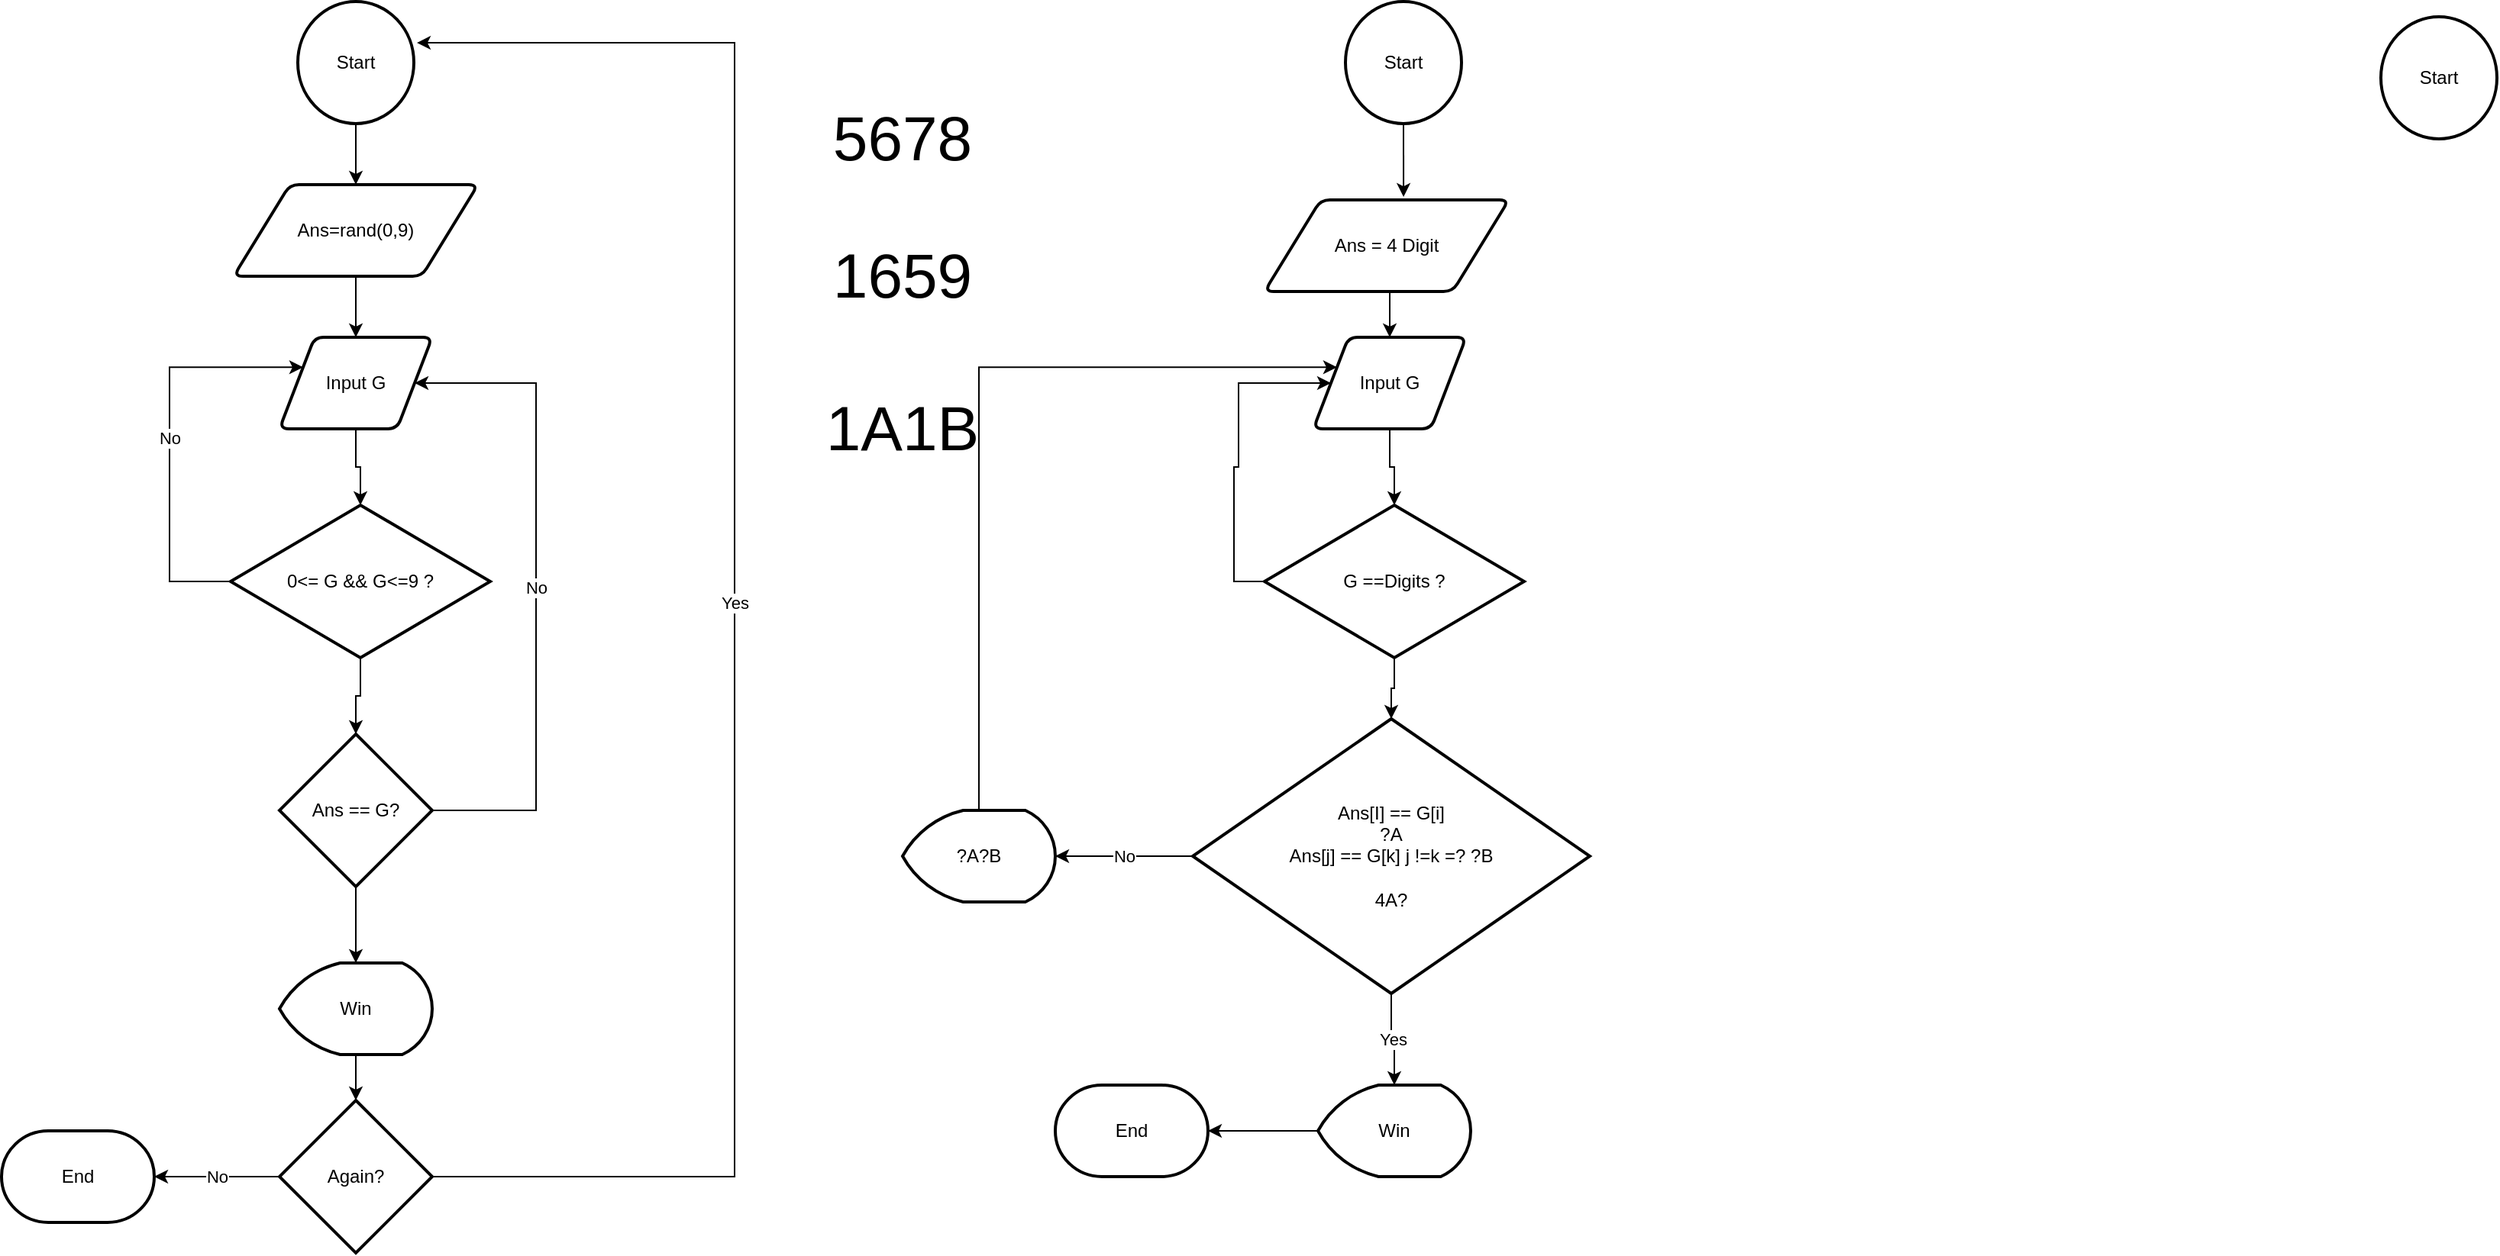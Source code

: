 <mxfile version="24.7.17">
  <diagram id="Rgxhzg7MujGGlVrX6vZS" name="第1頁">
    <mxGraphModel dx="1077" dy="786" grid="1" gridSize="10" guides="1" tooltips="1" connect="1" arrows="1" fold="1" page="1" pageScale="1" pageWidth="827" pageHeight="1169" math="0" shadow="0">
      <root>
        <mxCell id="0" />
        <mxCell id="1" parent="0" />
        <mxCell id="_xvmi38q4V5Hyk7OI130-4" style="edgeStyle=orthogonalEdgeStyle;rounded=0;orthogonalLoop=1;jettySize=auto;html=1;exitX=0.5;exitY=1;exitDx=0;exitDy=0;exitPerimeter=0;" edge="1" parent="1" source="_xvmi38q4V5Hyk7OI130-1" target="_xvmi38q4V5Hyk7OI130-2">
          <mxGeometry relative="1" as="geometry" />
        </mxCell>
        <mxCell id="_xvmi38q4V5Hyk7OI130-5" style="edgeStyle=orthogonalEdgeStyle;rounded=0;orthogonalLoop=1;jettySize=auto;html=1;exitX=0.5;exitY=1;exitDx=0;exitDy=0;exitPerimeter=0;" edge="1" parent="1" source="_xvmi38q4V5Hyk7OI130-1" target="_xvmi38q4V5Hyk7OI130-3">
          <mxGeometry relative="1" as="geometry" />
        </mxCell>
        <mxCell id="_xvmi38q4V5Hyk7OI130-1" value="Start" style="strokeWidth=2;html=1;shape=mxgraph.flowchart.start_2;whiteSpace=wrap;" vertex="1" parent="1">
          <mxGeometry x="364" y="20" width="76" height="80" as="geometry" />
        </mxCell>
        <mxCell id="_xvmi38q4V5Hyk7OI130-2" value="Ans=rand(0,9)" style="shape=parallelogram;html=1;strokeWidth=2;perimeter=parallelogramPerimeter;whiteSpace=wrap;rounded=1;arcSize=12;size=0.23;" vertex="1" parent="1">
          <mxGeometry x="322" y="140" width="160" height="60" as="geometry" />
        </mxCell>
        <mxCell id="_xvmi38q4V5Hyk7OI130-3" value="Input G" style="shape=parallelogram;html=1;strokeWidth=2;perimeter=parallelogramPerimeter;whiteSpace=wrap;rounded=1;arcSize=12;size=0.23;" vertex="1" parent="1">
          <mxGeometry x="352" y="240" width="100" height="60" as="geometry" />
        </mxCell>
        <mxCell id="_xvmi38q4V5Hyk7OI130-9" value="No" style="edgeStyle=orthogonalEdgeStyle;rounded=0;orthogonalLoop=1;jettySize=auto;html=1;exitX=0;exitY=0.5;exitDx=0;exitDy=0;exitPerimeter=0;entryX=0;entryY=0.25;entryDx=0;entryDy=0;" edge="1" parent="1" source="_xvmi38q4V5Hyk7OI130-7" target="_xvmi38q4V5Hyk7OI130-3">
          <mxGeometry relative="1" as="geometry">
            <Array as="points">
              <mxPoint x="280" y="400" />
              <mxPoint x="280" y="260" />
            </Array>
          </mxGeometry>
        </mxCell>
        <mxCell id="_xvmi38q4V5Hyk7OI130-7" value="0&amp;lt;= G &amp;amp;&amp;amp; G&amp;lt;=9 ?" style="strokeWidth=2;html=1;shape=mxgraph.flowchart.decision;whiteSpace=wrap;" vertex="1" parent="1">
          <mxGeometry x="320" y="350" width="170" height="100" as="geometry" />
        </mxCell>
        <mxCell id="_xvmi38q4V5Hyk7OI130-8" style="edgeStyle=orthogonalEdgeStyle;rounded=0;orthogonalLoop=1;jettySize=auto;html=1;exitX=0.5;exitY=1;exitDx=0;exitDy=0;entryX=0.5;entryY=0;entryDx=0;entryDy=0;entryPerimeter=0;" edge="1" parent="1" source="_xvmi38q4V5Hyk7OI130-3" target="_xvmi38q4V5Hyk7OI130-7">
          <mxGeometry relative="1" as="geometry" />
        </mxCell>
        <mxCell id="_xvmi38q4V5Hyk7OI130-12" value="No" style="edgeStyle=orthogonalEdgeStyle;rounded=0;orthogonalLoop=1;jettySize=auto;html=1;exitX=1;exitY=0.5;exitDx=0;exitDy=0;exitPerimeter=0;entryX=1;entryY=0.5;entryDx=0;entryDy=0;" edge="1" parent="1" source="_xvmi38q4V5Hyk7OI130-10" target="_xvmi38q4V5Hyk7OI130-3">
          <mxGeometry relative="1" as="geometry">
            <Array as="points">
              <mxPoint x="520" y="550" />
              <mxPoint x="520" y="270" />
            </Array>
          </mxGeometry>
        </mxCell>
        <mxCell id="_xvmi38q4V5Hyk7OI130-10" value="Ans == G?" style="strokeWidth=2;html=1;shape=mxgraph.flowchart.decision;whiteSpace=wrap;" vertex="1" parent="1">
          <mxGeometry x="352" y="500" width="100" height="100" as="geometry" />
        </mxCell>
        <mxCell id="_xvmi38q4V5Hyk7OI130-11" style="edgeStyle=orthogonalEdgeStyle;rounded=0;orthogonalLoop=1;jettySize=auto;html=1;exitX=0.5;exitY=1;exitDx=0;exitDy=0;exitPerimeter=0;entryX=0.5;entryY=0;entryDx=0;entryDy=0;entryPerimeter=0;" edge="1" parent="1" source="_xvmi38q4V5Hyk7OI130-7" target="_xvmi38q4V5Hyk7OI130-10">
          <mxGeometry relative="1" as="geometry" />
        </mxCell>
        <mxCell id="_xvmi38q4V5Hyk7OI130-13" value="Win" style="strokeWidth=2;html=1;shape=mxgraph.flowchart.display;whiteSpace=wrap;" vertex="1" parent="1">
          <mxGeometry x="352" y="650" width="100" height="60" as="geometry" />
        </mxCell>
        <mxCell id="_xvmi38q4V5Hyk7OI130-14" style="edgeStyle=orthogonalEdgeStyle;rounded=0;orthogonalLoop=1;jettySize=auto;html=1;exitX=0.5;exitY=1;exitDx=0;exitDy=0;exitPerimeter=0;entryX=0.5;entryY=0;entryDx=0;entryDy=0;entryPerimeter=0;" edge="1" parent="1" source="_xvmi38q4V5Hyk7OI130-10" target="_xvmi38q4V5Hyk7OI130-13">
          <mxGeometry relative="1" as="geometry" />
        </mxCell>
        <mxCell id="_xvmi38q4V5Hyk7OI130-15" value="Again?" style="strokeWidth=2;html=1;shape=mxgraph.flowchart.decision;whiteSpace=wrap;" vertex="1" parent="1">
          <mxGeometry x="352" y="740" width="100" height="100" as="geometry" />
        </mxCell>
        <mxCell id="_xvmi38q4V5Hyk7OI130-16" value="Yes" style="edgeStyle=orthogonalEdgeStyle;rounded=0;orthogonalLoop=1;jettySize=auto;html=1;entryX=1.026;entryY=0.338;entryDx=0;entryDy=0;entryPerimeter=0;" edge="1" parent="1" source="_xvmi38q4V5Hyk7OI130-15" target="_xvmi38q4V5Hyk7OI130-1">
          <mxGeometry relative="1" as="geometry">
            <Array as="points">
              <mxPoint x="650" y="790" />
              <mxPoint x="650" y="47" />
            </Array>
          </mxGeometry>
        </mxCell>
        <mxCell id="_xvmi38q4V5Hyk7OI130-17" style="edgeStyle=orthogonalEdgeStyle;rounded=0;orthogonalLoop=1;jettySize=auto;html=1;exitX=0.5;exitY=1;exitDx=0;exitDy=0;exitPerimeter=0;entryX=0.5;entryY=0;entryDx=0;entryDy=0;entryPerimeter=0;" edge="1" parent="1" source="_xvmi38q4V5Hyk7OI130-13" target="_xvmi38q4V5Hyk7OI130-15">
          <mxGeometry relative="1" as="geometry" />
        </mxCell>
        <mxCell id="_xvmi38q4V5Hyk7OI130-18" value="End" style="strokeWidth=2;html=1;shape=mxgraph.flowchart.terminator;whiteSpace=wrap;" vertex="1" parent="1">
          <mxGeometry x="170" y="760" width="100" height="60" as="geometry" />
        </mxCell>
        <mxCell id="_xvmi38q4V5Hyk7OI130-19" value="No" style="edgeStyle=orthogonalEdgeStyle;rounded=0;orthogonalLoop=1;jettySize=auto;html=1;exitX=0;exitY=0.5;exitDx=0;exitDy=0;exitPerimeter=0;entryX=1;entryY=0.5;entryDx=0;entryDy=0;entryPerimeter=0;" edge="1" parent="1" source="_xvmi38q4V5Hyk7OI130-15" target="_xvmi38q4V5Hyk7OI130-18">
          <mxGeometry relative="1" as="geometry" />
        </mxCell>
        <mxCell id="_xvmi38q4V5Hyk7OI130-20" value="Start" style="strokeWidth=2;html=1;shape=mxgraph.flowchart.start_2;whiteSpace=wrap;" vertex="1" parent="1">
          <mxGeometry x="1050" y="20" width="76" height="80" as="geometry" />
        </mxCell>
        <mxCell id="_xvmi38q4V5Hyk7OI130-21" value="Start" style="strokeWidth=2;html=1;shape=mxgraph.flowchart.start_2;whiteSpace=wrap;" vertex="1" parent="1">
          <mxGeometry x="1728" y="30" width="76" height="80" as="geometry" />
        </mxCell>
        <mxCell id="_xvmi38q4V5Hyk7OI130-26" style="edgeStyle=orthogonalEdgeStyle;rounded=0;orthogonalLoop=1;jettySize=auto;html=1;exitX=0.5;exitY=1;exitDx=0;exitDy=0;entryX=0.5;entryY=0;entryDx=0;entryDy=0;" edge="1" parent="1" source="_xvmi38q4V5Hyk7OI130-22" target="_xvmi38q4V5Hyk7OI130-24">
          <mxGeometry relative="1" as="geometry" />
        </mxCell>
        <mxCell id="_xvmi38q4V5Hyk7OI130-22" value="Ans = 4 Digit" style="shape=parallelogram;html=1;strokeWidth=2;perimeter=parallelogramPerimeter;whiteSpace=wrap;rounded=1;arcSize=12;size=0.23;" vertex="1" parent="1">
          <mxGeometry x="997" y="150" width="160" height="60" as="geometry" />
        </mxCell>
        <mxCell id="_xvmi38q4V5Hyk7OI130-23" style="edgeStyle=orthogonalEdgeStyle;rounded=0;orthogonalLoop=1;jettySize=auto;html=1;exitX=0.5;exitY=1;exitDx=0;exitDy=0;exitPerimeter=0;entryX=0.569;entryY=-0.033;entryDx=0;entryDy=0;entryPerimeter=0;" edge="1" parent="1" source="_xvmi38q4V5Hyk7OI130-20" target="_xvmi38q4V5Hyk7OI130-22">
          <mxGeometry relative="1" as="geometry" />
        </mxCell>
        <mxCell id="_xvmi38q4V5Hyk7OI130-24" value="Input G" style="shape=parallelogram;html=1;strokeWidth=2;perimeter=parallelogramPerimeter;whiteSpace=wrap;rounded=1;arcSize=12;size=0.23;" vertex="1" parent="1">
          <mxGeometry x="1029" y="240" width="100" height="60" as="geometry" />
        </mxCell>
        <mxCell id="_xvmi38q4V5Hyk7OI130-28" style="edgeStyle=orthogonalEdgeStyle;rounded=0;orthogonalLoop=1;jettySize=auto;html=1;exitX=0;exitY=0.5;exitDx=0;exitDy=0;exitPerimeter=0;entryX=0;entryY=0.5;entryDx=0;entryDy=0;" edge="1" parent="1" source="_xvmi38q4V5Hyk7OI130-25" target="_xvmi38q4V5Hyk7OI130-24">
          <mxGeometry relative="1" as="geometry">
            <Array as="points">
              <mxPoint x="977" y="400" />
              <mxPoint x="977" y="325" />
              <mxPoint x="980" y="325" />
              <mxPoint x="980" y="270" />
            </Array>
          </mxGeometry>
        </mxCell>
        <mxCell id="_xvmi38q4V5Hyk7OI130-25" value="G ==Digits ?" style="strokeWidth=2;html=1;shape=mxgraph.flowchart.decision;whiteSpace=wrap;" vertex="1" parent="1">
          <mxGeometry x="997" y="350" width="170" height="100" as="geometry" />
        </mxCell>
        <mxCell id="_xvmi38q4V5Hyk7OI130-27" style="edgeStyle=orthogonalEdgeStyle;rounded=0;orthogonalLoop=1;jettySize=auto;html=1;exitX=0.5;exitY=1;exitDx=0;exitDy=0;entryX=0.5;entryY=0;entryDx=0;entryDy=0;entryPerimeter=0;" edge="1" parent="1" source="_xvmi38q4V5Hyk7OI130-24" target="_xvmi38q4V5Hyk7OI130-25">
          <mxGeometry relative="1" as="geometry" />
        </mxCell>
        <mxCell id="_xvmi38q4V5Hyk7OI130-36" value="No" style="edgeStyle=orthogonalEdgeStyle;rounded=0;orthogonalLoop=1;jettySize=auto;html=1;exitX=0;exitY=0.5;exitDx=0;exitDy=0;exitPerimeter=0;" edge="1" parent="1" source="_xvmi38q4V5Hyk7OI130-29" target="_xvmi38q4V5Hyk7OI130-35">
          <mxGeometry relative="1" as="geometry" />
        </mxCell>
        <mxCell id="_xvmi38q4V5Hyk7OI130-29" value="Ans[I] == G[i]&lt;div&gt;?A&lt;/div&gt;&lt;div&gt;Ans[j] == G[k] j !=k =? ?B&lt;/div&gt;&lt;div&gt;&lt;br&gt;&lt;/div&gt;&lt;div&gt;4A?&lt;/div&gt;" style="strokeWidth=2;html=1;shape=mxgraph.flowchart.decision;whiteSpace=wrap;" vertex="1" parent="1">
          <mxGeometry x="950" y="490" width="260" height="180" as="geometry" />
        </mxCell>
        <mxCell id="_xvmi38q4V5Hyk7OI130-30" value="5678" style="text;strokeColor=none;align=center;fillColor=none;html=1;verticalAlign=middle;whiteSpace=wrap;rounded=0;fontSize=41;" vertex="1" parent="1">
          <mxGeometry x="650" y="50" width="220" height="120" as="geometry" />
        </mxCell>
        <mxCell id="_xvmi38q4V5Hyk7OI130-31" value="1659" style="text;strokeColor=none;align=center;fillColor=none;html=1;verticalAlign=middle;whiteSpace=wrap;rounded=0;fontSize=41;" vertex="1" parent="1">
          <mxGeometry x="650" y="140" width="220" height="120" as="geometry" />
        </mxCell>
        <mxCell id="_xvmi38q4V5Hyk7OI130-32" value="1A1B" style="text;strokeColor=none;align=center;fillColor=none;html=1;verticalAlign=middle;whiteSpace=wrap;rounded=0;fontSize=41;" vertex="1" parent="1">
          <mxGeometry x="650" y="240" width="220" height="120" as="geometry" />
        </mxCell>
        <mxCell id="_xvmi38q4V5Hyk7OI130-40" style="edgeStyle=orthogonalEdgeStyle;rounded=0;orthogonalLoop=1;jettySize=auto;html=1;exitX=0;exitY=0.5;exitDx=0;exitDy=0;exitPerimeter=0;" edge="1" parent="1" source="_xvmi38q4V5Hyk7OI130-33" target="_xvmi38q4V5Hyk7OI130-39">
          <mxGeometry relative="1" as="geometry" />
        </mxCell>
        <mxCell id="_xvmi38q4V5Hyk7OI130-33" value="Win" style="strokeWidth=2;html=1;shape=mxgraph.flowchart.display;whiteSpace=wrap;" vertex="1" parent="1">
          <mxGeometry x="1032" y="730" width="100" height="60" as="geometry" />
        </mxCell>
        <mxCell id="_xvmi38q4V5Hyk7OI130-34" value="Yes" style="edgeStyle=orthogonalEdgeStyle;rounded=0;orthogonalLoop=1;jettySize=auto;html=1;exitX=0.5;exitY=1;exitDx=0;exitDy=0;exitPerimeter=0;entryX=0.5;entryY=0;entryDx=0;entryDy=0;entryPerimeter=0;" edge="1" parent="1" source="_xvmi38q4V5Hyk7OI130-29" target="_xvmi38q4V5Hyk7OI130-33">
          <mxGeometry relative="1" as="geometry" />
        </mxCell>
        <mxCell id="_xvmi38q4V5Hyk7OI130-37" style="edgeStyle=orthogonalEdgeStyle;rounded=0;orthogonalLoop=1;jettySize=auto;html=1;exitX=0.5;exitY=0;exitDx=0;exitDy=0;exitPerimeter=0;entryX=0;entryY=0.25;entryDx=0;entryDy=0;" edge="1" parent="1" source="_xvmi38q4V5Hyk7OI130-35" target="_xvmi38q4V5Hyk7OI130-24">
          <mxGeometry relative="1" as="geometry">
            <Array as="points">
              <mxPoint x="810" y="260" />
            </Array>
          </mxGeometry>
        </mxCell>
        <mxCell id="_xvmi38q4V5Hyk7OI130-35" value="?A?B" style="strokeWidth=2;html=1;shape=mxgraph.flowchart.display;whiteSpace=wrap;" vertex="1" parent="1">
          <mxGeometry x="760" y="550" width="100" height="60" as="geometry" />
        </mxCell>
        <mxCell id="_xvmi38q4V5Hyk7OI130-38" style="edgeStyle=orthogonalEdgeStyle;rounded=0;orthogonalLoop=1;jettySize=auto;html=1;exitX=0.5;exitY=1;exitDx=0;exitDy=0;exitPerimeter=0;entryX=0.5;entryY=0;entryDx=0;entryDy=0;entryPerimeter=0;" edge="1" parent="1" source="_xvmi38q4V5Hyk7OI130-25" target="_xvmi38q4V5Hyk7OI130-29">
          <mxGeometry relative="1" as="geometry" />
        </mxCell>
        <mxCell id="_xvmi38q4V5Hyk7OI130-39" value="End" style="strokeWidth=2;html=1;shape=mxgraph.flowchart.terminator;whiteSpace=wrap;" vertex="1" parent="1">
          <mxGeometry x="860" y="730" width="100" height="60" as="geometry" />
        </mxCell>
      </root>
    </mxGraphModel>
  </diagram>
</mxfile>